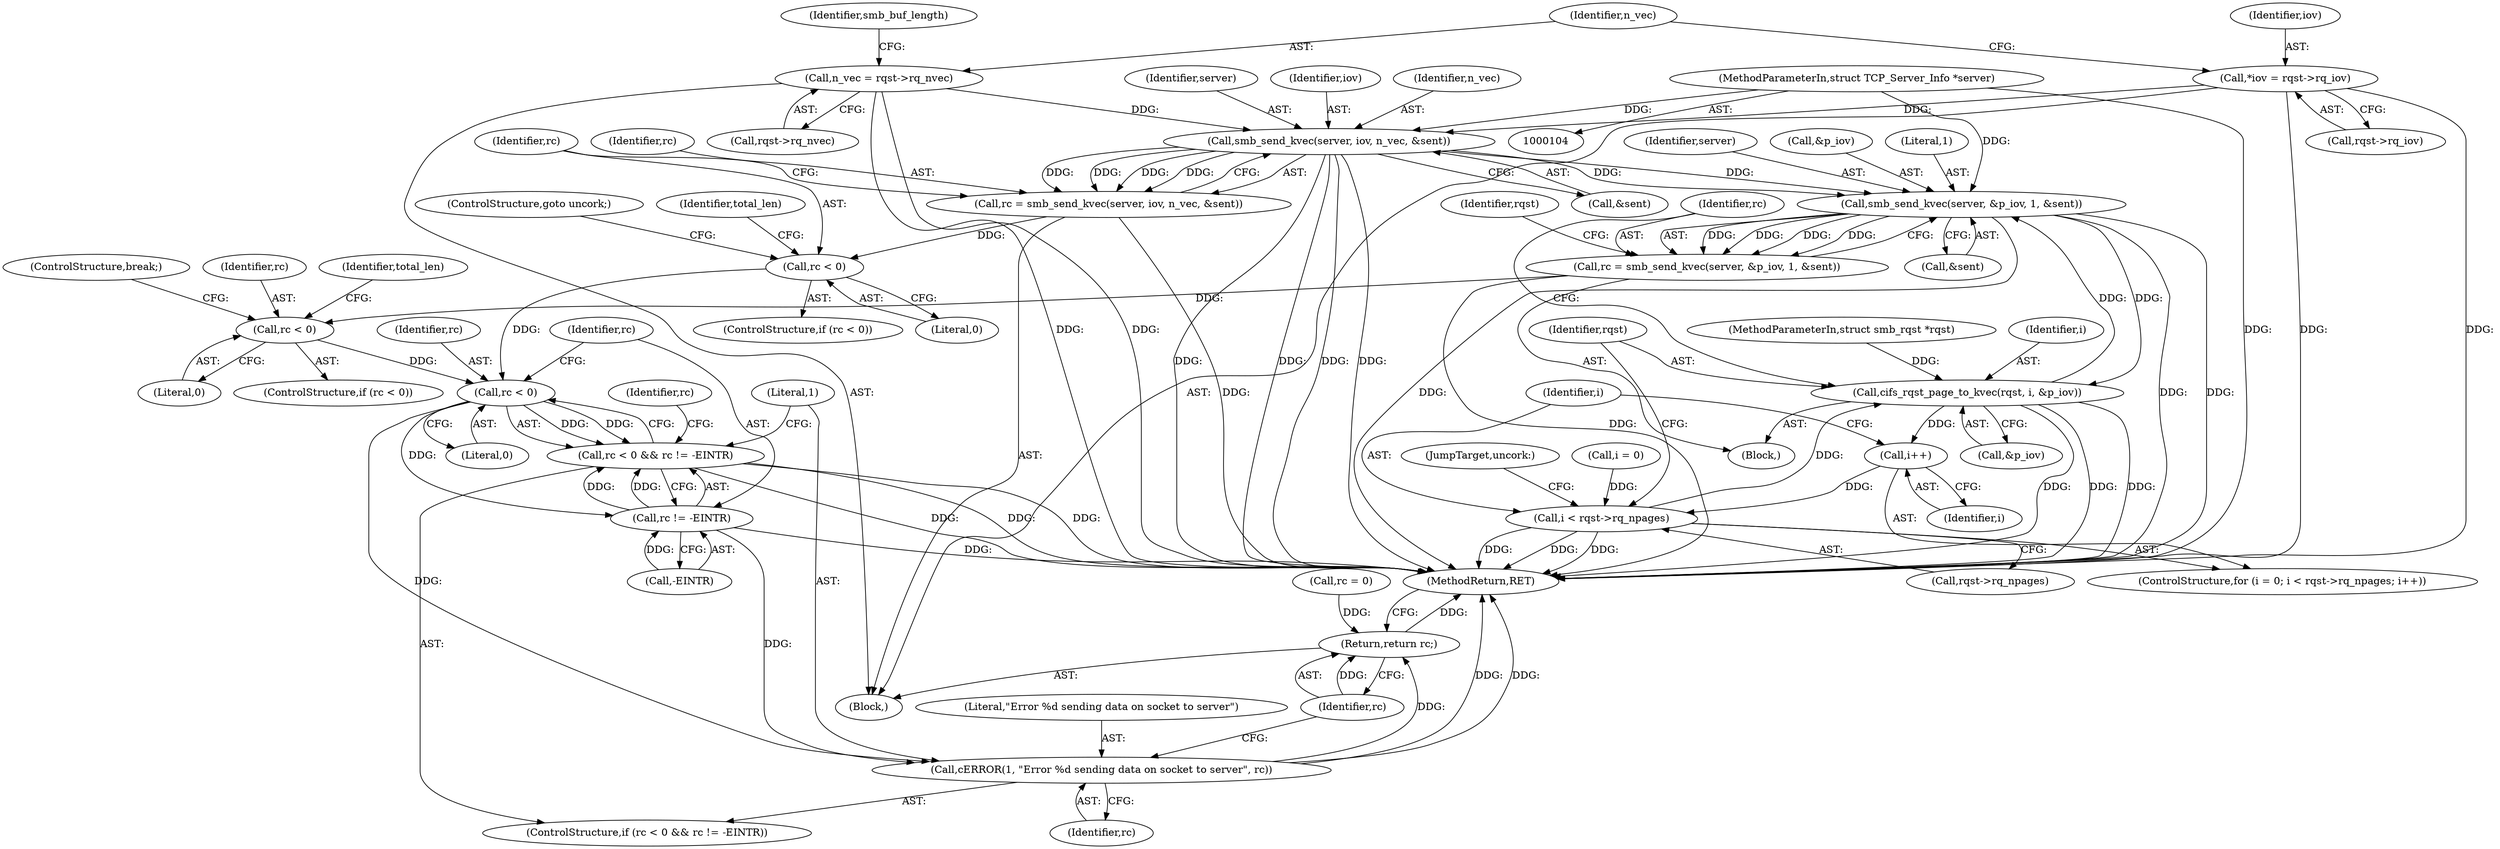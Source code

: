 digraph "0_linux_ea702b80e0bbb2448e201472127288beb82ca2fe_0@API" {
"1000180" [label="(Call,smb_send_kvec(server, iov, n_vec, &sent))"];
"1000105" [label="(MethodParameterIn,struct TCP_Server_Info *server)"];
"1000110" [label="(Call,*iov = rqst->rq_iov)"];
"1000116" [label="(Call,n_vec = rqst->rq_nvec)"];
"1000178" [label="(Call,rc = smb_send_kvec(server, iov, n_vec, &sent))"];
"1000187" [label="(Call,rc < 0)"];
"1000274" [label="(Call,rc < 0)"];
"1000273" [label="(Call,rc < 0 && rc != -EINTR)"];
"1000277" [label="(Call,rc != -EINTR)"];
"1000281" [label="(Call,cERROR(1, \"Error %d sending data on socket to server\", rc))"];
"1000289" [label="(Return,return rc;)"];
"1000214" [label="(Call,smb_send_kvec(server, &p_iov, 1, &sent))"];
"1000207" [label="(Call,cifs_rqst_page_to_kvec(rqst, i, &p_iov))"];
"1000203" [label="(Call,i++)"];
"1000198" [label="(Call,i < rqst->rq_npages)"];
"1000212" [label="(Call,rc = smb_send_kvec(server, &p_iov, 1, &sent))"];
"1000228" [label="(Call,rc < 0)"];
"1000278" [label="(Identifier,rc)"];
"1000182" [label="(Identifier,iov)"];
"1000279" [label="(Call,-EINTR)"];
"1000188" [label="(Identifier,rc)"];
"1000198" [label="(Call,i < rqst->rq_npages)"];
"1000287" [label="(Identifier,rc)"];
"1000224" [label="(Identifier,rqst)"];
"1000281" [label="(Call,cERROR(1, \"Error %d sending data on socket to server\", rc))"];
"1000186" [label="(ControlStructure,if (rc < 0))"];
"1000273" [label="(Call,rc < 0 && rc != -EINTR)"];
"1000212" [label="(Call,rc = smb_send_kvec(server, &p_iov, 1, &sent))"];
"1000291" [label="(MethodReturn,RET)"];
"1000194" [label="(ControlStructure,for (i = 0; i < rqst->rq_npages; i++))"];
"1000215" [label="(Identifier,server)"];
"1000180" [label="(Call,smb_send_kvec(server, iov, n_vec, &sent))"];
"1000284" [label="(Identifier,rc)"];
"1000205" [label="(Block,)"];
"1000111" [label="(Identifier,iov)"];
"1000117" [label="(Identifier,n_vec)"];
"1000277" [label="(Call,rc != -EINTR)"];
"1000213" [label="(Identifier,rc)"];
"1000210" [label="(Call,&p_iov)"];
"1000204" [label="(Identifier,i)"];
"1000110" [label="(Call,*iov = rqst->rq_iov)"];
"1000189" [label="(Literal,0)"];
"1000286" [label="(Call,rc = 0)"];
"1000184" [label="(Call,&sent)"];
"1000190" [label="(ControlStructure,goto uncork;)"];
"1000219" [label="(Call,&sent)"];
"1000118" [label="(Call,rqst->rq_nvec)"];
"1000290" [label="(Identifier,rc)"];
"1000214" [label="(Call,smb_send_kvec(server, &p_iov, 1, &sent))"];
"1000216" [label="(Call,&p_iov)"];
"1000289" [label="(Return,return rc;)"];
"1000203" [label="(Call,i++)"];
"1000200" [label="(Call,rqst->rq_npages)"];
"1000230" [label="(Literal,0)"];
"1000183" [label="(Identifier,n_vec)"];
"1000178" [label="(Call,rc = smb_send_kvec(server, iov, n_vec, &sent))"];
"1000229" [label="(Identifier,rc)"];
"1000207" [label="(Call,cifs_rqst_page_to_kvec(rqst, i, &p_iov))"];
"1000107" [label="(Block,)"];
"1000187" [label="(Call,rc < 0)"];
"1000112" [label="(Call,rqst->rq_iov)"];
"1000235" [label="(JumpTarget,uncork:)"];
"1000106" [label="(MethodParameterIn,struct smb_rqst *rqst)"];
"1000228" [label="(Call,rc < 0)"];
"1000275" [label="(Identifier,rc)"];
"1000282" [label="(Literal,1)"];
"1000116" [label="(Call,n_vec = rqst->rq_nvec)"];
"1000233" [label="(Identifier,total_len)"];
"1000195" [label="(Call,i = 0)"];
"1000272" [label="(ControlStructure,if (rc < 0 && rc != -EINTR))"];
"1000179" [label="(Identifier,rc)"];
"1000283" [label="(Literal,\"Error %d sending data on socket to server\")"];
"1000274" [label="(Call,rc < 0)"];
"1000192" [label="(Identifier,total_len)"];
"1000231" [label="(ControlStructure,break;)"];
"1000276" [label="(Literal,0)"];
"1000218" [label="(Literal,1)"];
"1000209" [label="(Identifier,i)"];
"1000105" [label="(MethodParameterIn,struct TCP_Server_Info *server)"];
"1000208" [label="(Identifier,rqst)"];
"1000199" [label="(Identifier,i)"];
"1000123" [label="(Identifier,smb_buf_length)"];
"1000181" [label="(Identifier,server)"];
"1000227" [label="(ControlStructure,if (rc < 0))"];
"1000180" -> "1000178"  [label="AST: "];
"1000180" -> "1000184"  [label="CFG: "];
"1000181" -> "1000180"  [label="AST: "];
"1000182" -> "1000180"  [label="AST: "];
"1000183" -> "1000180"  [label="AST: "];
"1000184" -> "1000180"  [label="AST: "];
"1000178" -> "1000180"  [label="CFG: "];
"1000180" -> "1000291"  [label="DDG: "];
"1000180" -> "1000291"  [label="DDG: "];
"1000180" -> "1000291"  [label="DDG: "];
"1000180" -> "1000291"  [label="DDG: "];
"1000180" -> "1000178"  [label="DDG: "];
"1000180" -> "1000178"  [label="DDG: "];
"1000180" -> "1000178"  [label="DDG: "];
"1000180" -> "1000178"  [label="DDG: "];
"1000105" -> "1000180"  [label="DDG: "];
"1000110" -> "1000180"  [label="DDG: "];
"1000116" -> "1000180"  [label="DDG: "];
"1000180" -> "1000214"  [label="DDG: "];
"1000180" -> "1000214"  [label="DDG: "];
"1000105" -> "1000104"  [label="AST: "];
"1000105" -> "1000291"  [label="DDG: "];
"1000105" -> "1000214"  [label="DDG: "];
"1000110" -> "1000107"  [label="AST: "];
"1000110" -> "1000112"  [label="CFG: "];
"1000111" -> "1000110"  [label="AST: "];
"1000112" -> "1000110"  [label="AST: "];
"1000117" -> "1000110"  [label="CFG: "];
"1000110" -> "1000291"  [label="DDG: "];
"1000110" -> "1000291"  [label="DDG: "];
"1000116" -> "1000107"  [label="AST: "];
"1000116" -> "1000118"  [label="CFG: "];
"1000117" -> "1000116"  [label="AST: "];
"1000118" -> "1000116"  [label="AST: "];
"1000123" -> "1000116"  [label="CFG: "];
"1000116" -> "1000291"  [label="DDG: "];
"1000116" -> "1000291"  [label="DDG: "];
"1000178" -> "1000107"  [label="AST: "];
"1000179" -> "1000178"  [label="AST: "];
"1000188" -> "1000178"  [label="CFG: "];
"1000178" -> "1000291"  [label="DDG: "];
"1000178" -> "1000187"  [label="DDG: "];
"1000187" -> "1000186"  [label="AST: "];
"1000187" -> "1000189"  [label="CFG: "];
"1000188" -> "1000187"  [label="AST: "];
"1000189" -> "1000187"  [label="AST: "];
"1000190" -> "1000187"  [label="CFG: "];
"1000192" -> "1000187"  [label="CFG: "];
"1000187" -> "1000274"  [label="DDG: "];
"1000274" -> "1000273"  [label="AST: "];
"1000274" -> "1000276"  [label="CFG: "];
"1000275" -> "1000274"  [label="AST: "];
"1000276" -> "1000274"  [label="AST: "];
"1000278" -> "1000274"  [label="CFG: "];
"1000273" -> "1000274"  [label="CFG: "];
"1000274" -> "1000273"  [label="DDG: "];
"1000274" -> "1000273"  [label="DDG: "];
"1000228" -> "1000274"  [label="DDG: "];
"1000274" -> "1000277"  [label="DDG: "];
"1000274" -> "1000281"  [label="DDG: "];
"1000273" -> "1000272"  [label="AST: "];
"1000273" -> "1000277"  [label="CFG: "];
"1000277" -> "1000273"  [label="AST: "];
"1000282" -> "1000273"  [label="CFG: "];
"1000287" -> "1000273"  [label="CFG: "];
"1000273" -> "1000291"  [label="DDG: "];
"1000273" -> "1000291"  [label="DDG: "];
"1000273" -> "1000291"  [label="DDG: "];
"1000277" -> "1000273"  [label="DDG: "];
"1000277" -> "1000273"  [label="DDG: "];
"1000277" -> "1000279"  [label="CFG: "];
"1000278" -> "1000277"  [label="AST: "];
"1000279" -> "1000277"  [label="AST: "];
"1000277" -> "1000291"  [label="DDG: "];
"1000279" -> "1000277"  [label="DDG: "];
"1000277" -> "1000281"  [label="DDG: "];
"1000281" -> "1000272"  [label="AST: "];
"1000281" -> "1000284"  [label="CFG: "];
"1000282" -> "1000281"  [label="AST: "];
"1000283" -> "1000281"  [label="AST: "];
"1000284" -> "1000281"  [label="AST: "];
"1000290" -> "1000281"  [label="CFG: "];
"1000281" -> "1000291"  [label="DDG: "];
"1000281" -> "1000291"  [label="DDG: "];
"1000281" -> "1000289"  [label="DDG: "];
"1000289" -> "1000107"  [label="AST: "];
"1000289" -> "1000290"  [label="CFG: "];
"1000290" -> "1000289"  [label="AST: "];
"1000291" -> "1000289"  [label="CFG: "];
"1000289" -> "1000291"  [label="DDG: "];
"1000290" -> "1000289"  [label="DDG: "];
"1000286" -> "1000289"  [label="DDG: "];
"1000214" -> "1000212"  [label="AST: "];
"1000214" -> "1000219"  [label="CFG: "];
"1000215" -> "1000214"  [label="AST: "];
"1000216" -> "1000214"  [label="AST: "];
"1000218" -> "1000214"  [label="AST: "];
"1000219" -> "1000214"  [label="AST: "];
"1000212" -> "1000214"  [label="CFG: "];
"1000214" -> "1000291"  [label="DDG: "];
"1000214" -> "1000291"  [label="DDG: "];
"1000214" -> "1000291"  [label="DDG: "];
"1000214" -> "1000207"  [label="DDG: "];
"1000214" -> "1000212"  [label="DDG: "];
"1000214" -> "1000212"  [label="DDG: "];
"1000214" -> "1000212"  [label="DDG: "];
"1000214" -> "1000212"  [label="DDG: "];
"1000207" -> "1000214"  [label="DDG: "];
"1000207" -> "1000205"  [label="AST: "];
"1000207" -> "1000210"  [label="CFG: "];
"1000208" -> "1000207"  [label="AST: "];
"1000209" -> "1000207"  [label="AST: "];
"1000210" -> "1000207"  [label="AST: "];
"1000213" -> "1000207"  [label="CFG: "];
"1000207" -> "1000291"  [label="DDG: "];
"1000207" -> "1000291"  [label="DDG: "];
"1000207" -> "1000291"  [label="DDG: "];
"1000207" -> "1000203"  [label="DDG: "];
"1000106" -> "1000207"  [label="DDG: "];
"1000198" -> "1000207"  [label="DDG: "];
"1000203" -> "1000194"  [label="AST: "];
"1000203" -> "1000204"  [label="CFG: "];
"1000204" -> "1000203"  [label="AST: "];
"1000199" -> "1000203"  [label="CFG: "];
"1000203" -> "1000198"  [label="DDG: "];
"1000198" -> "1000194"  [label="AST: "];
"1000198" -> "1000200"  [label="CFG: "];
"1000199" -> "1000198"  [label="AST: "];
"1000200" -> "1000198"  [label="AST: "];
"1000208" -> "1000198"  [label="CFG: "];
"1000235" -> "1000198"  [label="CFG: "];
"1000198" -> "1000291"  [label="DDG: "];
"1000198" -> "1000291"  [label="DDG: "];
"1000198" -> "1000291"  [label="DDG: "];
"1000195" -> "1000198"  [label="DDG: "];
"1000212" -> "1000205"  [label="AST: "];
"1000213" -> "1000212"  [label="AST: "];
"1000224" -> "1000212"  [label="CFG: "];
"1000212" -> "1000291"  [label="DDG: "];
"1000212" -> "1000228"  [label="DDG: "];
"1000228" -> "1000227"  [label="AST: "];
"1000228" -> "1000230"  [label="CFG: "];
"1000229" -> "1000228"  [label="AST: "];
"1000230" -> "1000228"  [label="AST: "];
"1000231" -> "1000228"  [label="CFG: "];
"1000233" -> "1000228"  [label="CFG: "];
}
